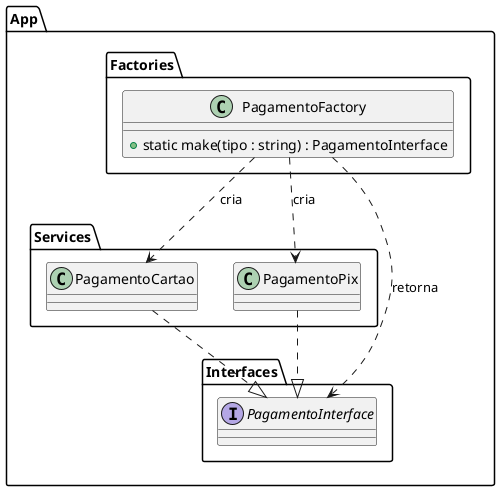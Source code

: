 @startuml
namespace App.Factories {
    class PagamentoFactory {
        + static make(tipo : string) : PagamentoInterface
    }
}

namespace App.Services {
    class PagamentoCartao
    class PagamentoPix
}

namespace App.Interfaces {
    interface PagamentoInterface
}

PagamentoFactory ..> PagamentoInterface : retorna
PagamentoFactory ..> PagamentoCartao : cria
PagamentoFactory ..> PagamentoPix : cria
PagamentoCartao ..|> PagamentoInterface
PagamentoPix ..|> PagamentoInterface
@enduml
